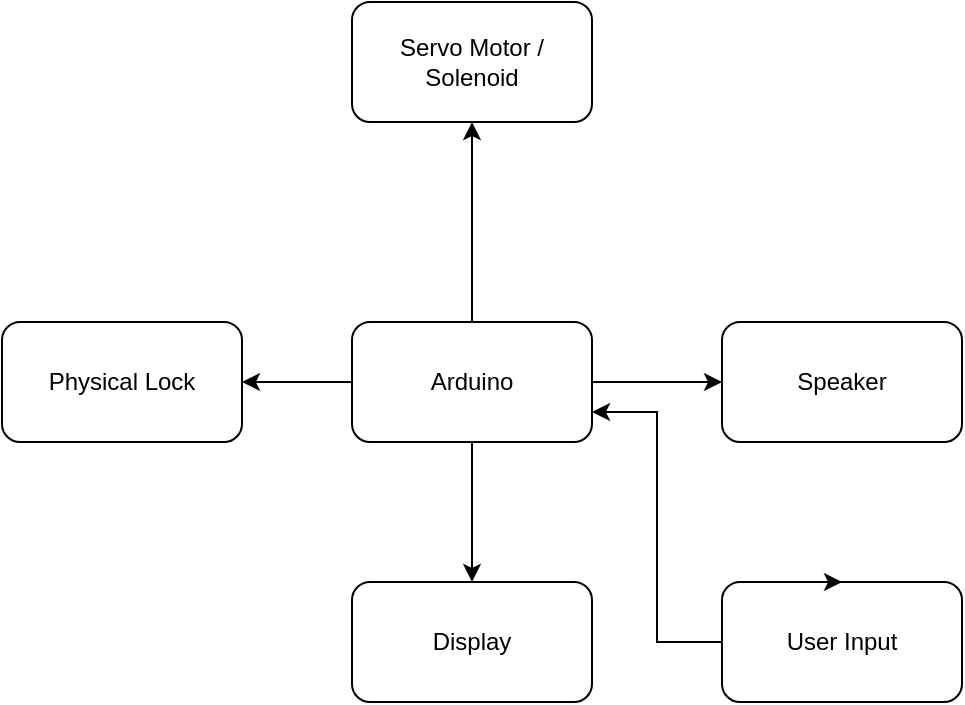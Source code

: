 <mxfile version="26.0.10">
  <diagram name="Page-1" id="ysvRbG7KKsWrp8eyx3KQ">
    <mxGraphModel dx="1050" dy="574" grid="1" gridSize="10" guides="1" tooltips="1" connect="1" arrows="1" fold="1" page="1" pageScale="1" pageWidth="850" pageHeight="1100" math="0" shadow="0">
      <root>
        <mxCell id="0" />
        <mxCell id="1" parent="0" />
        <mxCell id="JNXkOQ7XTJxNFgtDe8OC-9" value="" style="edgeStyle=orthogonalEdgeStyle;rounded=0;orthogonalLoop=1;jettySize=auto;html=1;" edge="1" parent="1" source="JNXkOQ7XTJxNFgtDe8OC-1" target="JNXkOQ7XTJxNFgtDe8OC-3">
          <mxGeometry relative="1" as="geometry" />
        </mxCell>
        <mxCell id="JNXkOQ7XTJxNFgtDe8OC-10" value="" style="edgeStyle=orthogonalEdgeStyle;rounded=0;orthogonalLoop=1;jettySize=auto;html=1;" edge="1" parent="1" source="JNXkOQ7XTJxNFgtDe8OC-1" target="JNXkOQ7XTJxNFgtDe8OC-6">
          <mxGeometry relative="1" as="geometry" />
        </mxCell>
        <mxCell id="JNXkOQ7XTJxNFgtDe8OC-12" value="" style="edgeStyle=orthogonalEdgeStyle;rounded=0;orthogonalLoop=1;jettySize=auto;html=1;" edge="1" parent="1" source="JNXkOQ7XTJxNFgtDe8OC-1" target="JNXkOQ7XTJxNFgtDe8OC-2">
          <mxGeometry relative="1" as="geometry" />
        </mxCell>
        <mxCell id="JNXkOQ7XTJxNFgtDe8OC-13" value="" style="edgeStyle=orthogonalEdgeStyle;rounded=0;orthogonalLoop=1;jettySize=auto;html=1;" edge="1" parent="1" source="JNXkOQ7XTJxNFgtDe8OC-1" target="JNXkOQ7XTJxNFgtDe8OC-5">
          <mxGeometry relative="1" as="geometry" />
        </mxCell>
        <mxCell id="JNXkOQ7XTJxNFgtDe8OC-1" value="Arduino" style="rounded=1;whiteSpace=wrap;html=1;" vertex="1" parent="1">
          <mxGeometry x="365" y="180" width="120" height="60" as="geometry" />
        </mxCell>
        <mxCell id="JNXkOQ7XTJxNFgtDe8OC-2" value="Servo Motor / Solenoid" style="rounded=1;whiteSpace=wrap;html=1;" vertex="1" parent="1">
          <mxGeometry x="365" y="20" width="120" height="60" as="geometry" />
        </mxCell>
        <mxCell id="JNXkOQ7XTJxNFgtDe8OC-3" value="Display" style="rounded=1;whiteSpace=wrap;html=1;" vertex="1" parent="1">
          <mxGeometry x="365" y="310" width="120" height="60" as="geometry" />
        </mxCell>
        <mxCell id="JNXkOQ7XTJxNFgtDe8OC-5" value="Speaker" style="rounded=1;whiteSpace=wrap;html=1;" vertex="1" parent="1">
          <mxGeometry x="550" y="180" width="120" height="60" as="geometry" />
        </mxCell>
        <mxCell id="JNXkOQ7XTJxNFgtDe8OC-6" value="Physical Lock" style="rounded=1;whiteSpace=wrap;html=1;" vertex="1" parent="1">
          <mxGeometry x="190" y="180" width="120" height="60" as="geometry" />
        </mxCell>
        <mxCell id="JNXkOQ7XTJxNFgtDe8OC-14" style="edgeStyle=orthogonalEdgeStyle;rounded=0;orthogonalLoop=1;jettySize=auto;html=1;entryX=1;entryY=0.75;entryDx=0;entryDy=0;" edge="1" parent="1" source="JNXkOQ7XTJxNFgtDe8OC-8" target="JNXkOQ7XTJxNFgtDe8OC-1">
          <mxGeometry relative="1" as="geometry" />
        </mxCell>
        <mxCell id="JNXkOQ7XTJxNFgtDe8OC-8" value="User Input" style="rounded=1;whiteSpace=wrap;html=1;" vertex="1" parent="1">
          <mxGeometry x="550" y="310" width="120" height="60" as="geometry" />
        </mxCell>
        <mxCell id="JNXkOQ7XTJxNFgtDe8OC-15" style="edgeStyle=orthogonalEdgeStyle;rounded=0;orthogonalLoop=1;jettySize=auto;html=1;exitX=0.25;exitY=0;exitDx=0;exitDy=0;entryX=0.5;entryY=0;entryDx=0;entryDy=0;" edge="1" parent="1" source="JNXkOQ7XTJxNFgtDe8OC-8" target="JNXkOQ7XTJxNFgtDe8OC-8">
          <mxGeometry relative="1" as="geometry" />
        </mxCell>
      </root>
    </mxGraphModel>
  </diagram>
</mxfile>
